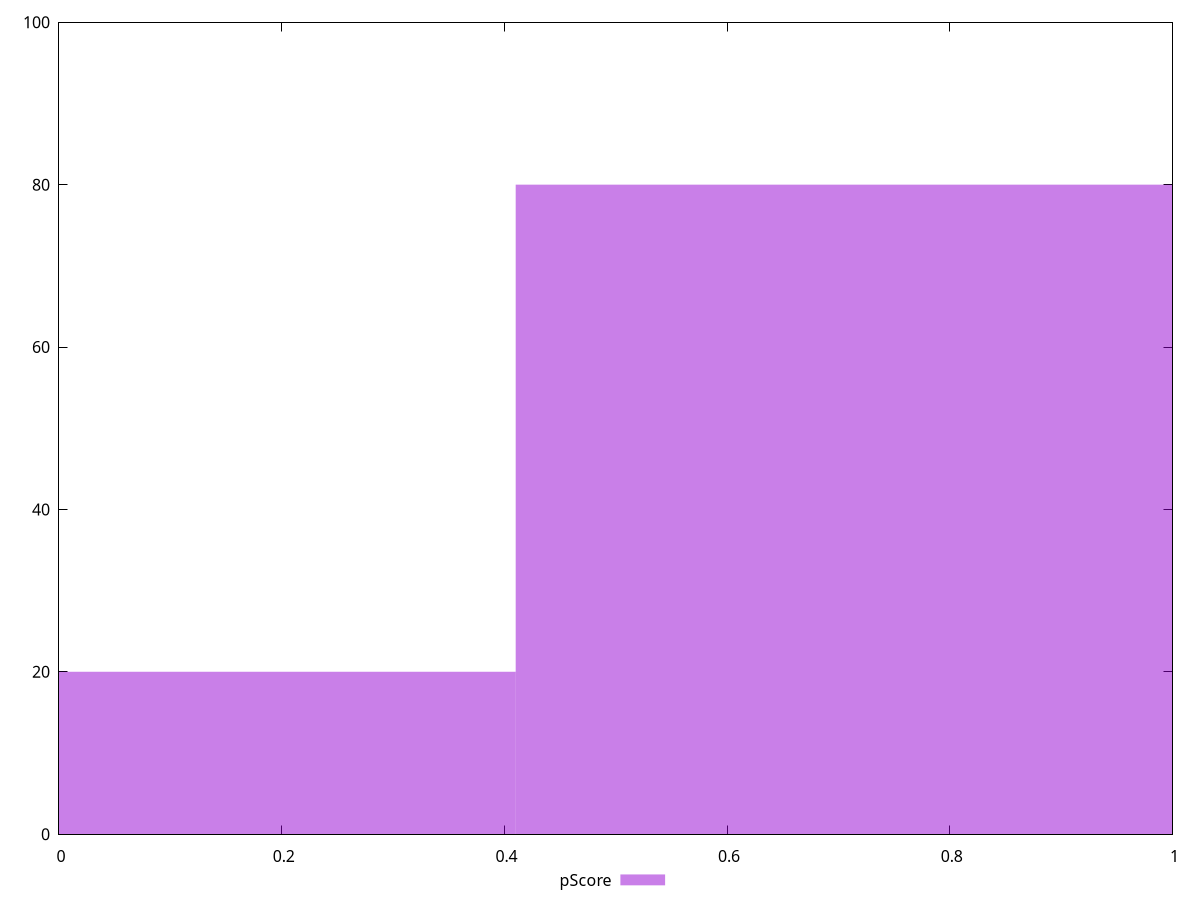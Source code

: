 reset

$pScore <<EOF
0.8202806400860057 80
0 20
EOF

set key outside below
set boxwidth 0.8202806400860057
set xrange [0:1]
set yrange [0:100]
set trange [0:100]
set style fill transparent solid 0.5 noborder
set terminal svg size 640, 490 enhanced background rgb 'white'
set output "report_00011_2021-02-09T10:53:21.242Z/uses-rel-preload/samples/pages/pScore/histogram.svg"

plot $pScore title "pScore" with boxes

reset
